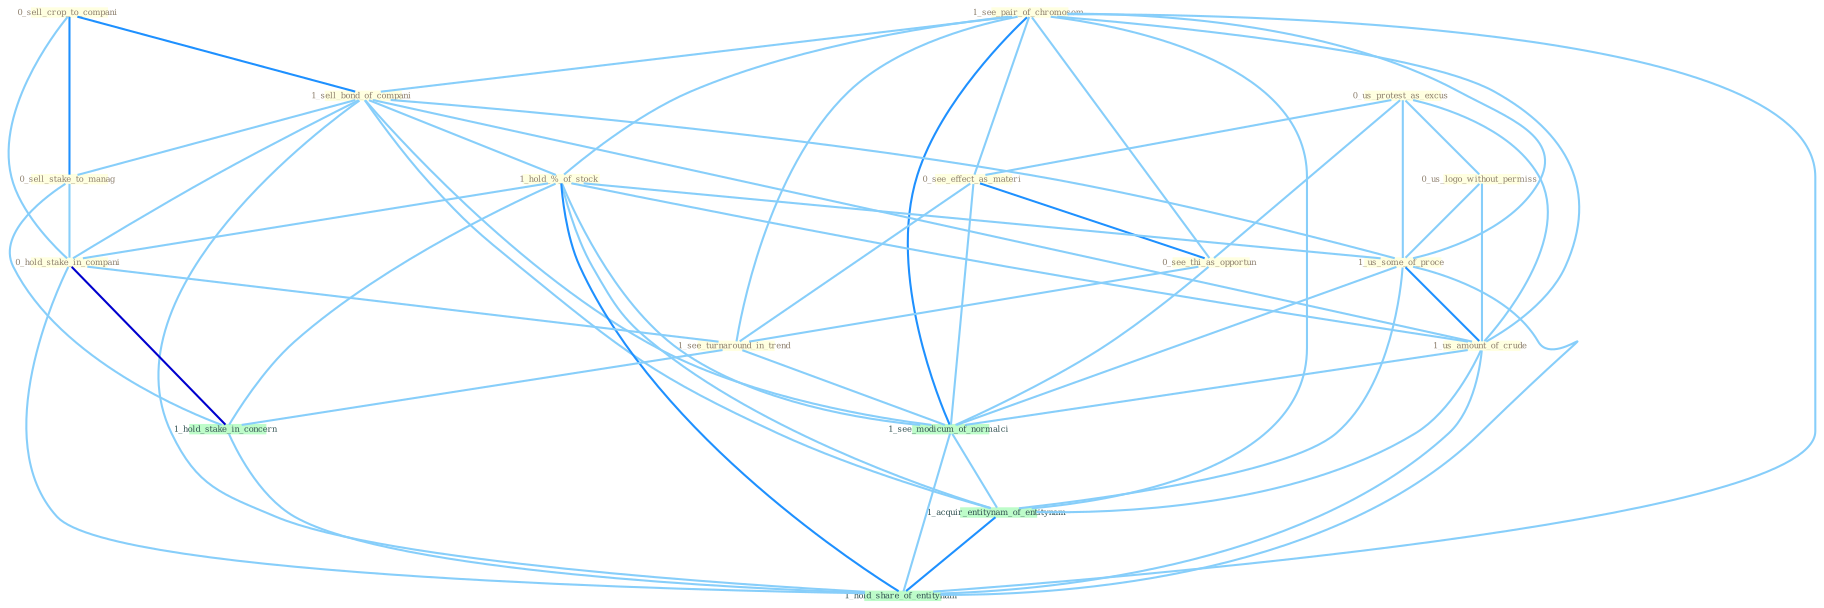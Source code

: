 Graph G{ 
    node
    [shape=polygon,style=filled,width=.5,height=.06,color="#BDFCC9",fixedsize=true,fontsize=4,
    fontcolor="#2f4f4f"];
    {node
    [color="#ffffe0", fontcolor="#8b7d6b"] "1_see_pair_of_chromosom " "0_us_protest_as_excus " "0_see_effect_as_materi " "0_sell_crop_to_compani " "1_sell_bond_of_compani " "1_hold_%_of_stock " "0_us_logo_without_permiss " "0_sell_stake_to_manag " "1_us_some_of_proce " "1_us_amount_of_crude " "0_see_thi_as_opportun " "0_hold_stake_in_compani " "1_see_turnaround_in_trend "}
{node [color="#fff0f5", fontcolor="#b22222"]}
edge [color="#B0E2FF"];

	"1_see_pair_of_chromosom " -- "0_see_effect_as_materi " [w="1", color="#87cefa" ];
	"1_see_pair_of_chromosom " -- "1_sell_bond_of_compani " [w="1", color="#87cefa" ];
	"1_see_pair_of_chromosom " -- "1_hold_%_of_stock " [w="1", color="#87cefa" ];
	"1_see_pair_of_chromosom " -- "1_us_some_of_proce " [w="1", color="#87cefa" ];
	"1_see_pair_of_chromosom " -- "1_us_amount_of_crude " [w="1", color="#87cefa" ];
	"1_see_pair_of_chromosom " -- "0_see_thi_as_opportun " [w="1", color="#87cefa" ];
	"1_see_pair_of_chromosom " -- "1_see_turnaround_in_trend " [w="1", color="#87cefa" ];
	"1_see_pair_of_chromosom " -- "1_see_modicum_of_normalci " [w="2", color="#1e90ff" , len=0.8];
	"1_see_pair_of_chromosom " -- "1_acquir_entitynam_of_entitynam " [w="1", color="#87cefa" ];
	"1_see_pair_of_chromosom " -- "1_hold_share_of_entitynam " [w="1", color="#87cefa" ];
	"0_us_protest_as_excus " -- "0_see_effect_as_materi " [w="1", color="#87cefa" ];
	"0_us_protest_as_excus " -- "0_us_logo_without_permiss " [w="1", color="#87cefa" ];
	"0_us_protest_as_excus " -- "1_us_some_of_proce " [w="1", color="#87cefa" ];
	"0_us_protest_as_excus " -- "1_us_amount_of_crude " [w="1", color="#87cefa" ];
	"0_us_protest_as_excus " -- "0_see_thi_as_opportun " [w="1", color="#87cefa" ];
	"0_see_effect_as_materi " -- "0_see_thi_as_opportun " [w="2", color="#1e90ff" , len=0.8];
	"0_see_effect_as_materi " -- "1_see_turnaround_in_trend " [w="1", color="#87cefa" ];
	"0_see_effect_as_materi " -- "1_see_modicum_of_normalci " [w="1", color="#87cefa" ];
	"0_sell_crop_to_compani " -- "1_sell_bond_of_compani " [w="2", color="#1e90ff" , len=0.8];
	"0_sell_crop_to_compani " -- "0_sell_stake_to_manag " [w="2", color="#1e90ff" , len=0.8];
	"0_sell_crop_to_compani " -- "0_hold_stake_in_compani " [w="1", color="#87cefa" ];
	"1_sell_bond_of_compani " -- "1_hold_%_of_stock " [w="1", color="#87cefa" ];
	"1_sell_bond_of_compani " -- "0_sell_stake_to_manag " [w="1", color="#87cefa" ];
	"1_sell_bond_of_compani " -- "1_us_some_of_proce " [w="1", color="#87cefa" ];
	"1_sell_bond_of_compani " -- "1_us_amount_of_crude " [w="1", color="#87cefa" ];
	"1_sell_bond_of_compani " -- "0_hold_stake_in_compani " [w="1", color="#87cefa" ];
	"1_sell_bond_of_compani " -- "1_see_modicum_of_normalci " [w="1", color="#87cefa" ];
	"1_sell_bond_of_compani " -- "1_acquir_entitynam_of_entitynam " [w="1", color="#87cefa" ];
	"1_sell_bond_of_compani " -- "1_hold_share_of_entitynam " [w="1", color="#87cefa" ];
	"1_hold_%_of_stock " -- "1_us_some_of_proce " [w="1", color="#87cefa" ];
	"1_hold_%_of_stock " -- "1_us_amount_of_crude " [w="1", color="#87cefa" ];
	"1_hold_%_of_stock " -- "0_hold_stake_in_compani " [w="1", color="#87cefa" ];
	"1_hold_%_of_stock " -- "1_hold_stake_in_concern " [w="1", color="#87cefa" ];
	"1_hold_%_of_stock " -- "1_see_modicum_of_normalci " [w="1", color="#87cefa" ];
	"1_hold_%_of_stock " -- "1_acquir_entitynam_of_entitynam " [w="1", color="#87cefa" ];
	"1_hold_%_of_stock " -- "1_hold_share_of_entitynam " [w="2", color="#1e90ff" , len=0.8];
	"0_us_logo_without_permiss " -- "1_us_some_of_proce " [w="1", color="#87cefa" ];
	"0_us_logo_without_permiss " -- "1_us_amount_of_crude " [w="1", color="#87cefa" ];
	"0_sell_stake_to_manag " -- "0_hold_stake_in_compani " [w="1", color="#87cefa" ];
	"0_sell_stake_to_manag " -- "1_hold_stake_in_concern " [w="1", color="#87cefa" ];
	"1_us_some_of_proce " -- "1_us_amount_of_crude " [w="2", color="#1e90ff" , len=0.8];
	"1_us_some_of_proce " -- "1_see_modicum_of_normalci " [w="1", color="#87cefa" ];
	"1_us_some_of_proce " -- "1_acquir_entitynam_of_entitynam " [w="1", color="#87cefa" ];
	"1_us_some_of_proce " -- "1_hold_share_of_entitynam " [w="1", color="#87cefa" ];
	"1_us_amount_of_crude " -- "1_see_modicum_of_normalci " [w="1", color="#87cefa" ];
	"1_us_amount_of_crude " -- "1_acquir_entitynam_of_entitynam " [w="1", color="#87cefa" ];
	"1_us_amount_of_crude " -- "1_hold_share_of_entitynam " [w="1", color="#87cefa" ];
	"0_see_thi_as_opportun " -- "1_see_turnaround_in_trend " [w="1", color="#87cefa" ];
	"0_see_thi_as_opportun " -- "1_see_modicum_of_normalci " [w="1", color="#87cefa" ];
	"0_hold_stake_in_compani " -- "1_see_turnaround_in_trend " [w="1", color="#87cefa" ];
	"0_hold_stake_in_compani " -- "1_hold_stake_in_concern " [w="3", color="#0000cd" , len=0.6];
	"0_hold_stake_in_compani " -- "1_hold_share_of_entitynam " [w="1", color="#87cefa" ];
	"1_see_turnaround_in_trend " -- "1_hold_stake_in_concern " [w="1", color="#87cefa" ];
	"1_see_turnaround_in_trend " -- "1_see_modicum_of_normalci " [w="1", color="#87cefa" ];
	"1_hold_stake_in_concern " -- "1_hold_share_of_entitynam " [w="1", color="#87cefa" ];
	"1_see_modicum_of_normalci " -- "1_acquir_entitynam_of_entitynam " [w="1", color="#87cefa" ];
	"1_see_modicum_of_normalci " -- "1_hold_share_of_entitynam " [w="1", color="#87cefa" ];
	"1_acquir_entitynam_of_entitynam " -- "1_hold_share_of_entitynam " [w="2", color="#1e90ff" , len=0.8];
}